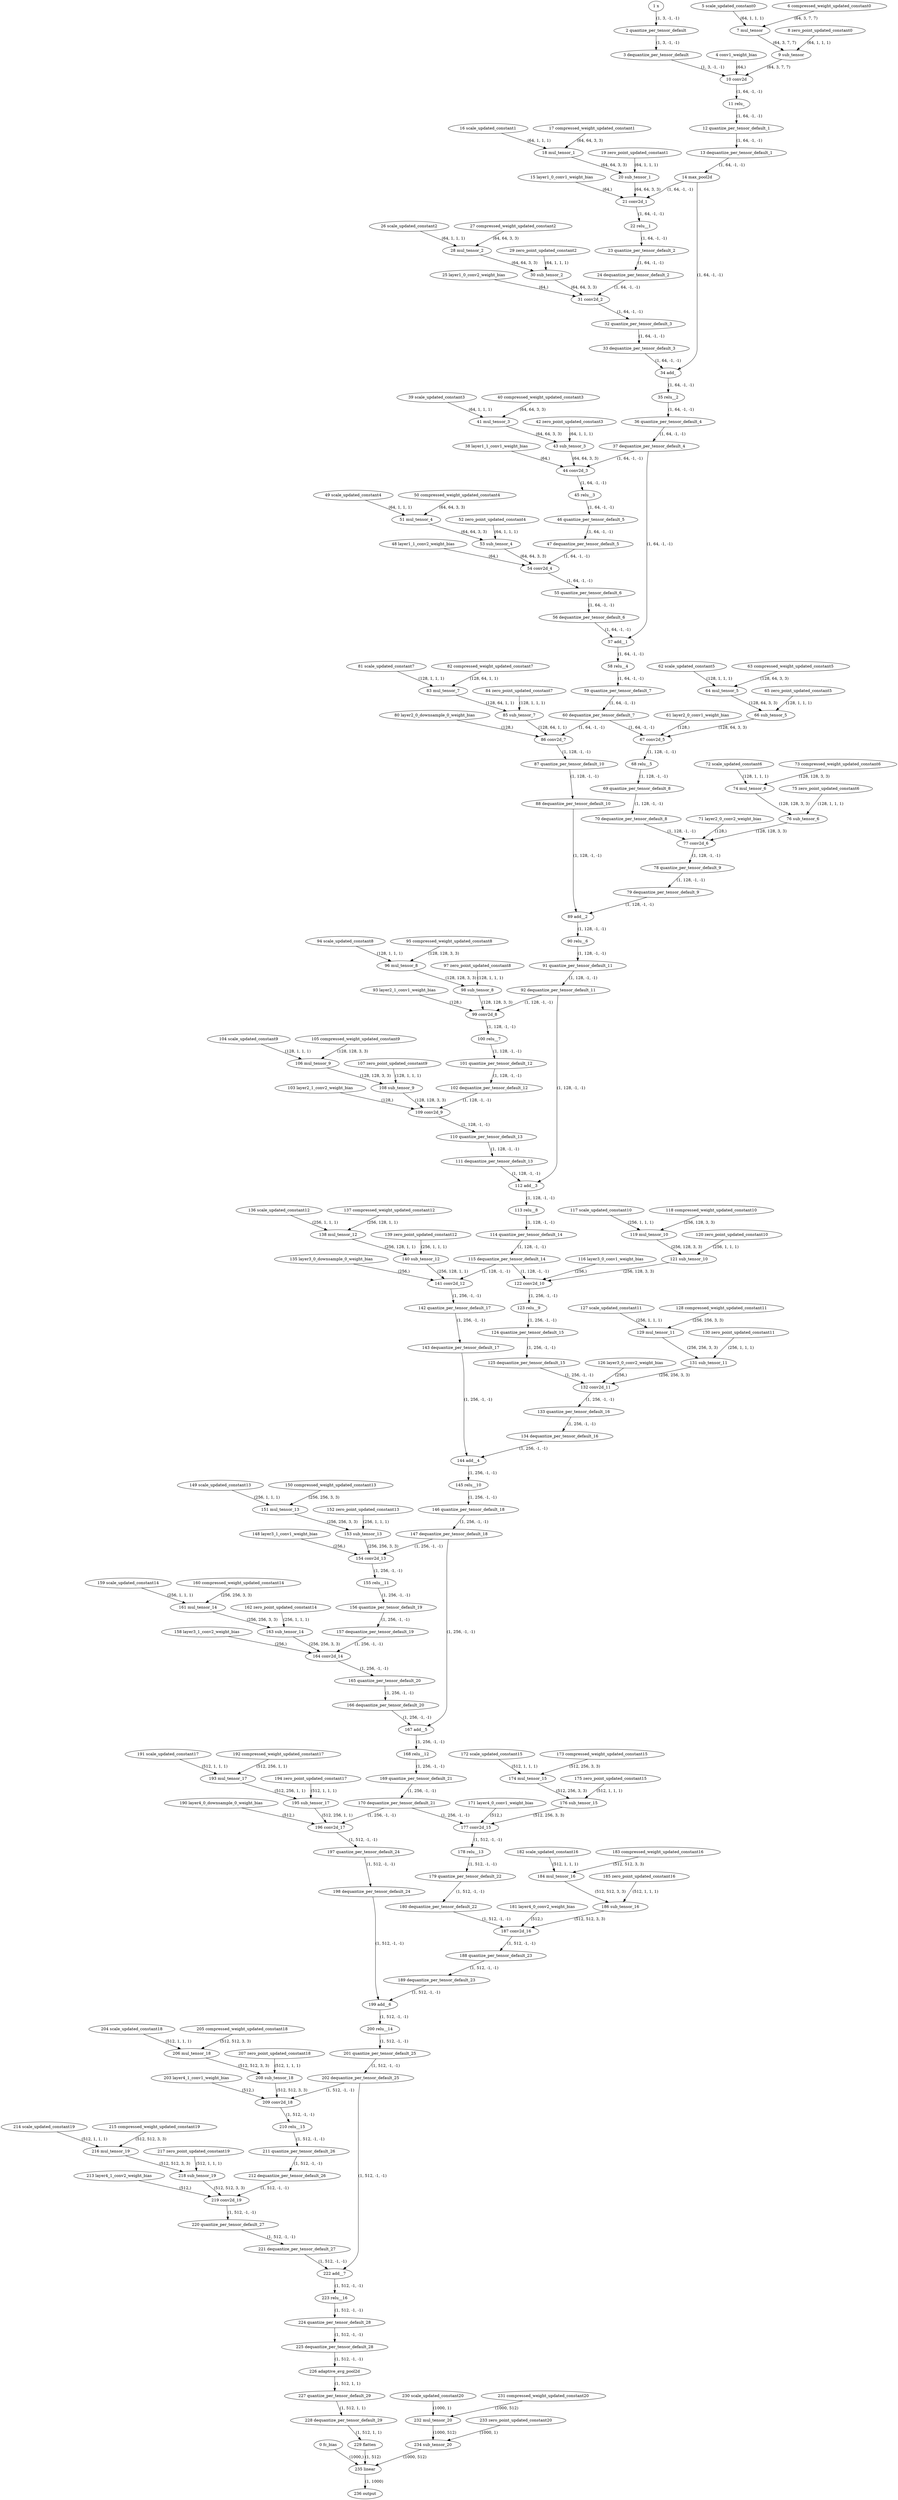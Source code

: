 strict digraph {
"0 fc_bias" [id=0, type="get_attr"];
"1 x" [id=1, type=input];
"2 quantize_per_tensor_default" [id=2, type="quantize_per_tensor"];
"3 dequantize_per_tensor_default" [id=3, type="dequantize_per_tensor"];
"4 conv1_weight_bias" [id=4, type="get_attr"];
"5 scale_updated_constant0" [id=5, type="get_attr"];
"6 compressed_weight_updated_constant0" [id=6, type="get_attr"];
"7 mul_tensor" [id=7, type=mul];
"8 zero_point_updated_constant0" [id=8, type="get_attr"];
"9 sub_tensor" [id=9, type=sub];
"10 conv2d" [id=10, type=conv2d];
"11 relu_" [id=11, type="relu_"];
"12 quantize_per_tensor_default_1" [id=12, type="quantize_per_tensor"];
"13 dequantize_per_tensor_default_1" [id=13, type="dequantize_per_tensor"];
"14 max_pool2d" [id=14, type="max_pool2d"];
"15 layer1_0_conv1_weight_bias" [id=15, type="get_attr"];
"16 scale_updated_constant1" [id=16, type="get_attr"];
"17 compressed_weight_updated_constant1" [id=17, type="get_attr"];
"18 mul_tensor_1" [id=18, type=mul];
"19 zero_point_updated_constant1" [id=19, type="get_attr"];
"20 sub_tensor_1" [id=20, type=sub];
"21 conv2d_1" [id=21, type=conv2d];
"22 relu__1" [id=22, type="relu_"];
"23 quantize_per_tensor_default_2" [id=23, type="quantize_per_tensor"];
"24 dequantize_per_tensor_default_2" [id=24, type="dequantize_per_tensor"];
"25 layer1_0_conv2_weight_bias" [id=25, type="get_attr"];
"26 scale_updated_constant2" [id=26, type="get_attr"];
"27 compressed_weight_updated_constant2" [id=27, type="get_attr"];
"28 mul_tensor_2" [id=28, type=mul];
"29 zero_point_updated_constant2" [id=29, type="get_attr"];
"30 sub_tensor_2" [id=30, type=sub];
"31 conv2d_2" [id=31, type=conv2d];
"32 quantize_per_tensor_default_3" [id=32, type="quantize_per_tensor"];
"33 dequantize_per_tensor_default_3" [id=33, type="dequantize_per_tensor"];
"34 add_" [id=34, type="add_"];
"35 relu__2" [id=35, type="relu_"];
"36 quantize_per_tensor_default_4" [id=36, type="quantize_per_tensor"];
"37 dequantize_per_tensor_default_4" [id=37, type="dequantize_per_tensor"];
"38 layer1_1_conv1_weight_bias" [id=38, type="get_attr"];
"39 scale_updated_constant3" [id=39, type="get_attr"];
"40 compressed_weight_updated_constant3" [id=40, type="get_attr"];
"41 mul_tensor_3" [id=41, type=mul];
"42 zero_point_updated_constant3" [id=42, type="get_attr"];
"43 sub_tensor_3" [id=43, type=sub];
"44 conv2d_3" [id=44, type=conv2d];
"45 relu__3" [id=45, type="relu_"];
"46 quantize_per_tensor_default_5" [id=46, type="quantize_per_tensor"];
"47 dequantize_per_tensor_default_5" [id=47, type="dequantize_per_tensor"];
"48 layer1_1_conv2_weight_bias" [id=48, type="get_attr"];
"49 scale_updated_constant4" [id=49, type="get_attr"];
"50 compressed_weight_updated_constant4" [id=50, type="get_attr"];
"51 mul_tensor_4" [id=51, type=mul];
"52 zero_point_updated_constant4" [id=52, type="get_attr"];
"53 sub_tensor_4" [id=53, type=sub];
"54 conv2d_4" [id=54, type=conv2d];
"55 quantize_per_tensor_default_6" [id=55, type="quantize_per_tensor"];
"56 dequantize_per_tensor_default_6" [id=56, type="dequantize_per_tensor"];
"57 add__1" [id=57, type="add_"];
"58 relu__4" [id=58, type="relu_"];
"59 quantize_per_tensor_default_7" [id=59, type="quantize_per_tensor"];
"60 dequantize_per_tensor_default_7" [id=60, type="dequantize_per_tensor"];
"61 layer2_0_conv1_weight_bias" [id=61, type="get_attr"];
"62 scale_updated_constant5" [id=62, type="get_attr"];
"63 compressed_weight_updated_constant5" [id=63, type="get_attr"];
"64 mul_tensor_5" [id=64, type=mul];
"65 zero_point_updated_constant5" [id=65, type="get_attr"];
"66 sub_tensor_5" [id=66, type=sub];
"67 conv2d_5" [id=67, type=conv2d];
"68 relu__5" [id=68, type="relu_"];
"69 quantize_per_tensor_default_8" [id=69, type="quantize_per_tensor"];
"70 dequantize_per_tensor_default_8" [id=70, type="dequantize_per_tensor"];
"71 layer2_0_conv2_weight_bias" [id=71, type="get_attr"];
"72 scale_updated_constant6" [id=72, type="get_attr"];
"73 compressed_weight_updated_constant6" [id=73, type="get_attr"];
"74 mul_tensor_6" [id=74, type=mul];
"75 zero_point_updated_constant6" [id=75, type="get_attr"];
"76 sub_tensor_6" [id=76, type=sub];
"77 conv2d_6" [id=77, type=conv2d];
"78 quantize_per_tensor_default_9" [id=78, type="quantize_per_tensor"];
"79 dequantize_per_tensor_default_9" [id=79, type="dequantize_per_tensor"];
"80 layer2_0_downsample_0_weight_bias" [id=80, type="get_attr"];
"81 scale_updated_constant7" [id=81, type="get_attr"];
"82 compressed_weight_updated_constant7" [id=82, type="get_attr"];
"83 mul_tensor_7" [id=83, type=mul];
"84 zero_point_updated_constant7" [id=84, type="get_attr"];
"85 sub_tensor_7" [id=85, type=sub];
"86 conv2d_7" [id=86, type=conv2d];
"87 quantize_per_tensor_default_10" [id=87, type="quantize_per_tensor"];
"88 dequantize_per_tensor_default_10" [id=88, type="dequantize_per_tensor"];
"89 add__2" [id=89, type="add_"];
"90 relu__6" [id=90, type="relu_"];
"91 quantize_per_tensor_default_11" [id=91, type="quantize_per_tensor"];
"92 dequantize_per_tensor_default_11" [id=92, type="dequantize_per_tensor"];
"93 layer2_1_conv1_weight_bias" [id=93, type="get_attr"];
"94 scale_updated_constant8" [id=94, type="get_attr"];
"95 compressed_weight_updated_constant8" [id=95, type="get_attr"];
"96 mul_tensor_8" [id=96, type=mul];
"97 zero_point_updated_constant8" [id=97, type="get_attr"];
"98 sub_tensor_8" [id=98, type=sub];
"99 conv2d_8" [id=99, type=conv2d];
"100 relu__7" [id=100, type="relu_"];
"101 quantize_per_tensor_default_12" [id=101, type="quantize_per_tensor"];
"102 dequantize_per_tensor_default_12" [id=102, type="dequantize_per_tensor"];
"103 layer2_1_conv2_weight_bias" [id=103, type="get_attr"];
"104 scale_updated_constant9" [id=104, type="get_attr"];
"105 compressed_weight_updated_constant9" [id=105, type="get_attr"];
"106 mul_tensor_9" [id=106, type=mul];
"107 zero_point_updated_constant9" [id=107, type="get_attr"];
"108 sub_tensor_9" [id=108, type=sub];
"109 conv2d_9" [id=109, type=conv2d];
"110 quantize_per_tensor_default_13" [id=110, type="quantize_per_tensor"];
"111 dequantize_per_tensor_default_13" [id=111, type="dequantize_per_tensor"];
"112 add__3" [id=112, type="add_"];
"113 relu__8" [id=113, type="relu_"];
"114 quantize_per_tensor_default_14" [id=114, type="quantize_per_tensor"];
"115 dequantize_per_tensor_default_14" [id=115, type="dequantize_per_tensor"];
"116 layer3_0_conv1_weight_bias" [id=116, type="get_attr"];
"117 scale_updated_constant10" [id=117, type="get_attr"];
"118 compressed_weight_updated_constant10" [id=118, type="get_attr"];
"119 mul_tensor_10" [id=119, type=mul];
"120 zero_point_updated_constant10" [id=120, type="get_attr"];
"121 sub_tensor_10" [id=121, type=sub];
"122 conv2d_10" [id=122, type=conv2d];
"123 relu__9" [id=123, type="relu_"];
"124 quantize_per_tensor_default_15" [id=124, type="quantize_per_tensor"];
"125 dequantize_per_tensor_default_15" [id=125, type="dequantize_per_tensor"];
"126 layer3_0_conv2_weight_bias" [id=126, type="get_attr"];
"127 scale_updated_constant11" [id=127, type="get_attr"];
"128 compressed_weight_updated_constant11" [id=128, type="get_attr"];
"129 mul_tensor_11" [id=129, type=mul];
"130 zero_point_updated_constant11" [id=130, type="get_attr"];
"131 sub_tensor_11" [id=131, type=sub];
"132 conv2d_11" [id=132, type=conv2d];
"133 quantize_per_tensor_default_16" [id=133, type="quantize_per_tensor"];
"134 dequantize_per_tensor_default_16" [id=134, type="dequantize_per_tensor"];
"135 layer3_0_downsample_0_weight_bias" [id=135, type="get_attr"];
"136 scale_updated_constant12" [id=136, type="get_attr"];
"137 compressed_weight_updated_constant12" [id=137, type="get_attr"];
"138 mul_tensor_12" [id=138, type=mul];
"139 zero_point_updated_constant12" [id=139, type="get_attr"];
"140 sub_tensor_12" [id=140, type=sub];
"141 conv2d_12" [id=141, type=conv2d];
"142 quantize_per_tensor_default_17" [id=142, type="quantize_per_tensor"];
"143 dequantize_per_tensor_default_17" [id=143, type="dequantize_per_tensor"];
"144 add__4" [id=144, type="add_"];
"145 relu__10" [id=145, type="relu_"];
"146 quantize_per_tensor_default_18" [id=146, type="quantize_per_tensor"];
"147 dequantize_per_tensor_default_18" [id=147, type="dequantize_per_tensor"];
"148 layer3_1_conv1_weight_bias" [id=148, type="get_attr"];
"149 scale_updated_constant13" [id=149, type="get_attr"];
"150 compressed_weight_updated_constant13" [id=150, type="get_attr"];
"151 mul_tensor_13" [id=151, type=mul];
"152 zero_point_updated_constant13" [id=152, type="get_attr"];
"153 sub_tensor_13" [id=153, type=sub];
"154 conv2d_13" [id=154, type=conv2d];
"155 relu__11" [id=155, type="relu_"];
"156 quantize_per_tensor_default_19" [id=156, type="quantize_per_tensor"];
"157 dequantize_per_tensor_default_19" [id=157, type="dequantize_per_tensor"];
"158 layer3_1_conv2_weight_bias" [id=158, type="get_attr"];
"159 scale_updated_constant14" [id=159, type="get_attr"];
"160 compressed_weight_updated_constant14" [id=160, type="get_attr"];
"161 mul_tensor_14" [id=161, type=mul];
"162 zero_point_updated_constant14" [id=162, type="get_attr"];
"163 sub_tensor_14" [id=163, type=sub];
"164 conv2d_14" [id=164, type=conv2d];
"165 quantize_per_tensor_default_20" [id=165, type="quantize_per_tensor"];
"166 dequantize_per_tensor_default_20" [id=166, type="dequantize_per_tensor"];
"167 add__5" [id=167, type="add_"];
"168 relu__12" [id=168, type="relu_"];
"169 quantize_per_tensor_default_21" [id=169, type="quantize_per_tensor"];
"170 dequantize_per_tensor_default_21" [id=170, type="dequantize_per_tensor"];
"171 layer4_0_conv1_weight_bias" [id=171, type="get_attr"];
"172 scale_updated_constant15" [id=172, type="get_attr"];
"173 compressed_weight_updated_constant15" [id=173, type="get_attr"];
"174 mul_tensor_15" [id=174, type=mul];
"175 zero_point_updated_constant15" [id=175, type="get_attr"];
"176 sub_tensor_15" [id=176, type=sub];
"177 conv2d_15" [id=177, type=conv2d];
"178 relu__13" [id=178, type="relu_"];
"179 quantize_per_tensor_default_22" [id=179, type="quantize_per_tensor"];
"180 dequantize_per_tensor_default_22" [id=180, type="dequantize_per_tensor"];
"181 layer4_0_conv2_weight_bias" [id=181, type="get_attr"];
"182 scale_updated_constant16" [id=182, type="get_attr"];
"183 compressed_weight_updated_constant16" [id=183, type="get_attr"];
"184 mul_tensor_16" [id=184, type=mul];
"185 zero_point_updated_constant16" [id=185, type="get_attr"];
"186 sub_tensor_16" [id=186, type=sub];
"187 conv2d_16" [id=187, type=conv2d];
"188 quantize_per_tensor_default_23" [id=188, type="quantize_per_tensor"];
"189 dequantize_per_tensor_default_23" [id=189, type="dequantize_per_tensor"];
"190 layer4_0_downsample_0_weight_bias" [id=190, type="get_attr"];
"191 scale_updated_constant17" [id=191, type="get_attr"];
"192 compressed_weight_updated_constant17" [id=192, type="get_attr"];
"193 mul_tensor_17" [id=193, type=mul];
"194 zero_point_updated_constant17" [id=194, type="get_attr"];
"195 sub_tensor_17" [id=195, type=sub];
"196 conv2d_17" [id=196, type=conv2d];
"197 quantize_per_tensor_default_24" [id=197, type="quantize_per_tensor"];
"198 dequantize_per_tensor_default_24" [id=198, type="dequantize_per_tensor"];
"199 add__6" [id=199, type="add_"];
"200 relu__14" [id=200, type="relu_"];
"201 quantize_per_tensor_default_25" [id=201, type="quantize_per_tensor"];
"202 dequantize_per_tensor_default_25" [id=202, type="dequantize_per_tensor"];
"203 layer4_1_conv1_weight_bias" [id=203, type="get_attr"];
"204 scale_updated_constant18" [id=204, type="get_attr"];
"205 compressed_weight_updated_constant18" [id=205, type="get_attr"];
"206 mul_tensor_18" [id=206, type=mul];
"207 zero_point_updated_constant18" [id=207, type="get_attr"];
"208 sub_tensor_18" [id=208, type=sub];
"209 conv2d_18" [id=209, type=conv2d];
"210 relu__15" [id=210, type="relu_"];
"211 quantize_per_tensor_default_26" [id=211, type="quantize_per_tensor"];
"212 dequantize_per_tensor_default_26" [id=212, type="dequantize_per_tensor"];
"213 layer4_1_conv2_weight_bias" [id=213, type="get_attr"];
"214 scale_updated_constant19" [id=214, type="get_attr"];
"215 compressed_weight_updated_constant19" [id=215, type="get_attr"];
"216 mul_tensor_19" [id=216, type=mul];
"217 zero_point_updated_constant19" [id=217, type="get_attr"];
"218 sub_tensor_19" [id=218, type=sub];
"219 conv2d_19" [id=219, type=conv2d];
"220 quantize_per_tensor_default_27" [id=220, type="quantize_per_tensor"];
"221 dequantize_per_tensor_default_27" [id=221, type="dequantize_per_tensor"];
"222 add__7" [id=222, type="add_"];
"223 relu__16" [id=223, type="relu_"];
"224 quantize_per_tensor_default_28" [id=224, type="quantize_per_tensor"];
"225 dequantize_per_tensor_default_28" [id=225, type="dequantize_per_tensor"];
"226 adaptive_avg_pool2d" [id=226, type="adaptive_avg_pool2d"];
"227 quantize_per_tensor_default_29" [id=227, type="quantize_per_tensor"];
"228 dequantize_per_tensor_default_29" [id=228, type="dequantize_per_tensor"];
"229 flatten" [id=229, type=flatten];
"230 scale_updated_constant20" [id=230, type="get_attr"];
"231 compressed_weight_updated_constant20" [id=231, type="get_attr"];
"232 mul_tensor_20" [id=232, type=mul];
"233 zero_point_updated_constant20" [id=233, type="get_attr"];
"234 sub_tensor_20" [id=234, type=sub];
"235 linear" [id=235, type=linear];
"236 output" [id=236, type=output];
"0 fc_bias" -> "235 linear" [style=solid, label="(1000,)"];
"1 x" -> "2 quantize_per_tensor_default" [style=solid, label="(1, 3, -1, -1)"];
"2 quantize_per_tensor_default" -> "3 dequantize_per_tensor_default" [style=solid, label="(1, 3, -1, -1)"];
"3 dequantize_per_tensor_default" -> "10 conv2d" [style=solid, label="(1, 3, -1, -1)"];
"4 conv1_weight_bias" -> "10 conv2d" [style=solid, label="(64,)"];
"5 scale_updated_constant0" -> "7 mul_tensor" [style=solid, label="(64, 1, 1, 1)"];
"6 compressed_weight_updated_constant0" -> "7 mul_tensor" [style=solid, label="(64, 3, 7, 7)"];
"7 mul_tensor" -> "9 sub_tensor" [style=solid, label="(64, 3, 7, 7)"];
"8 zero_point_updated_constant0" -> "9 sub_tensor" [style=solid, label="(64, 1, 1, 1)"];
"9 sub_tensor" -> "10 conv2d" [style=solid, label="(64, 3, 7, 7)"];
"10 conv2d" -> "11 relu_" [style=solid, label="(1, 64, -1, -1)"];
"11 relu_" -> "12 quantize_per_tensor_default_1" [style=solid, label="(1, 64, -1, -1)"];
"12 quantize_per_tensor_default_1" -> "13 dequantize_per_tensor_default_1" [style=solid, label="(1, 64, -1, -1)"];
"13 dequantize_per_tensor_default_1" -> "14 max_pool2d" [style=solid, label="(1, 64, -1, -1)"];
"14 max_pool2d" -> "21 conv2d_1" [style=solid, label="(1, 64, -1, -1)"];
"14 max_pool2d" -> "34 add_" [style=solid, label="(1, 64, -1, -1)"];
"15 layer1_0_conv1_weight_bias" -> "21 conv2d_1" [style=solid, label="(64,)"];
"16 scale_updated_constant1" -> "18 mul_tensor_1" [style=solid, label="(64, 1, 1, 1)"];
"17 compressed_weight_updated_constant1" -> "18 mul_tensor_1" [style=solid, label="(64, 64, 3, 3)"];
"18 mul_tensor_1" -> "20 sub_tensor_1" [style=solid, label="(64, 64, 3, 3)"];
"19 zero_point_updated_constant1" -> "20 sub_tensor_1" [style=solid, label="(64, 1, 1, 1)"];
"20 sub_tensor_1" -> "21 conv2d_1" [style=solid, label="(64, 64, 3, 3)"];
"21 conv2d_1" -> "22 relu__1" [style=solid, label="(1, 64, -1, -1)"];
"22 relu__1" -> "23 quantize_per_tensor_default_2" [style=solid, label="(1, 64, -1, -1)"];
"23 quantize_per_tensor_default_2" -> "24 dequantize_per_tensor_default_2" [style=solid, label="(1, 64, -1, -1)"];
"24 dequantize_per_tensor_default_2" -> "31 conv2d_2" [style=solid, label="(1, 64, -1, -1)"];
"25 layer1_0_conv2_weight_bias" -> "31 conv2d_2" [style=solid, label="(64,)"];
"26 scale_updated_constant2" -> "28 mul_tensor_2" [style=solid, label="(64, 1, 1, 1)"];
"27 compressed_weight_updated_constant2" -> "28 mul_tensor_2" [style=solid, label="(64, 64, 3, 3)"];
"28 mul_tensor_2" -> "30 sub_tensor_2" [style=solid, label="(64, 64, 3, 3)"];
"29 zero_point_updated_constant2" -> "30 sub_tensor_2" [style=solid, label="(64, 1, 1, 1)"];
"30 sub_tensor_2" -> "31 conv2d_2" [style=solid, label="(64, 64, 3, 3)"];
"31 conv2d_2" -> "32 quantize_per_tensor_default_3" [style=solid, label="(1, 64, -1, -1)"];
"32 quantize_per_tensor_default_3" -> "33 dequantize_per_tensor_default_3" [style=solid, label="(1, 64, -1, -1)"];
"33 dequantize_per_tensor_default_3" -> "34 add_" [style=solid, label="(1, 64, -1, -1)"];
"34 add_" -> "35 relu__2" [style=solid, label="(1, 64, -1, -1)"];
"35 relu__2" -> "36 quantize_per_tensor_default_4" [style=solid, label="(1, 64, -1, -1)"];
"36 quantize_per_tensor_default_4" -> "37 dequantize_per_tensor_default_4" [style=solid, label="(1, 64, -1, -1)"];
"37 dequantize_per_tensor_default_4" -> "44 conv2d_3" [style=solid, label="(1, 64, -1, -1)"];
"37 dequantize_per_tensor_default_4" -> "57 add__1" [style=solid, label="(1, 64, -1, -1)"];
"38 layer1_1_conv1_weight_bias" -> "44 conv2d_3" [style=solid, label="(64,)"];
"39 scale_updated_constant3" -> "41 mul_tensor_3" [style=solid, label="(64, 1, 1, 1)"];
"40 compressed_weight_updated_constant3" -> "41 mul_tensor_3" [style=solid, label="(64, 64, 3, 3)"];
"41 mul_tensor_3" -> "43 sub_tensor_3" [style=solid, label="(64, 64, 3, 3)"];
"42 zero_point_updated_constant3" -> "43 sub_tensor_3" [style=solid, label="(64, 1, 1, 1)"];
"43 sub_tensor_3" -> "44 conv2d_3" [style=solid, label="(64, 64, 3, 3)"];
"44 conv2d_3" -> "45 relu__3" [style=solid, label="(1, 64, -1, -1)"];
"45 relu__3" -> "46 quantize_per_tensor_default_5" [style=solid, label="(1, 64, -1, -1)"];
"46 quantize_per_tensor_default_5" -> "47 dequantize_per_tensor_default_5" [style=solid, label="(1, 64, -1, -1)"];
"47 dequantize_per_tensor_default_5" -> "54 conv2d_4" [style=solid, label="(1, 64, -1, -1)"];
"48 layer1_1_conv2_weight_bias" -> "54 conv2d_4" [style=solid, label="(64,)"];
"49 scale_updated_constant4" -> "51 mul_tensor_4" [style=solid, label="(64, 1, 1, 1)"];
"50 compressed_weight_updated_constant4" -> "51 mul_tensor_4" [style=solid, label="(64, 64, 3, 3)"];
"51 mul_tensor_4" -> "53 sub_tensor_4" [style=solid, label="(64, 64, 3, 3)"];
"52 zero_point_updated_constant4" -> "53 sub_tensor_4" [style=solid, label="(64, 1, 1, 1)"];
"53 sub_tensor_4" -> "54 conv2d_4" [style=solid, label="(64, 64, 3, 3)"];
"54 conv2d_4" -> "55 quantize_per_tensor_default_6" [style=solid, label="(1, 64, -1, -1)"];
"55 quantize_per_tensor_default_6" -> "56 dequantize_per_tensor_default_6" [style=solid, label="(1, 64, -1, -1)"];
"56 dequantize_per_tensor_default_6" -> "57 add__1" [style=solid, label="(1, 64, -1, -1)"];
"57 add__1" -> "58 relu__4" [style=solid, label="(1, 64, -1, -1)"];
"58 relu__4" -> "59 quantize_per_tensor_default_7" [style=solid, label="(1, 64, -1, -1)"];
"59 quantize_per_tensor_default_7" -> "60 dequantize_per_tensor_default_7" [style=solid, label="(1, 64, -1, -1)"];
"60 dequantize_per_tensor_default_7" -> "67 conv2d_5" [style=solid, label="(1, 64, -1, -1)"];
"60 dequantize_per_tensor_default_7" -> "86 conv2d_7" [style=solid, label="(1, 64, -1, -1)"];
"61 layer2_0_conv1_weight_bias" -> "67 conv2d_5" [style=solid, label="(128,)"];
"62 scale_updated_constant5" -> "64 mul_tensor_5" [style=solid, label="(128, 1, 1, 1)"];
"63 compressed_weight_updated_constant5" -> "64 mul_tensor_5" [style=solid, label="(128, 64, 3, 3)"];
"64 mul_tensor_5" -> "66 sub_tensor_5" [style=solid, label="(128, 64, 3, 3)"];
"65 zero_point_updated_constant5" -> "66 sub_tensor_5" [style=solid, label="(128, 1, 1, 1)"];
"66 sub_tensor_5" -> "67 conv2d_5" [style=solid, label="(128, 64, 3, 3)"];
"67 conv2d_5" -> "68 relu__5" [style=solid, label="(1, 128, -1, -1)"];
"68 relu__5" -> "69 quantize_per_tensor_default_8" [style=solid, label="(1, 128, -1, -1)"];
"69 quantize_per_tensor_default_8" -> "70 dequantize_per_tensor_default_8" [style=solid, label="(1, 128, -1, -1)"];
"70 dequantize_per_tensor_default_8" -> "77 conv2d_6" [style=solid, label="(1, 128, -1, -1)"];
"71 layer2_0_conv2_weight_bias" -> "77 conv2d_6" [style=solid, label="(128,)"];
"72 scale_updated_constant6" -> "74 mul_tensor_6" [style=solid, label="(128, 1, 1, 1)"];
"73 compressed_weight_updated_constant6" -> "74 mul_tensor_6" [style=solid, label="(128, 128, 3, 3)"];
"74 mul_tensor_6" -> "76 sub_tensor_6" [style=solid, label="(128, 128, 3, 3)"];
"75 zero_point_updated_constant6" -> "76 sub_tensor_6" [style=solid, label="(128, 1, 1, 1)"];
"76 sub_tensor_6" -> "77 conv2d_6" [style=solid, label="(128, 128, 3, 3)"];
"77 conv2d_6" -> "78 quantize_per_tensor_default_9" [style=solid, label="(1, 128, -1, -1)"];
"78 quantize_per_tensor_default_9" -> "79 dequantize_per_tensor_default_9" [style=solid, label="(1, 128, -1, -1)"];
"79 dequantize_per_tensor_default_9" -> "89 add__2" [style=solid, label="(1, 128, -1, -1)"];
"80 layer2_0_downsample_0_weight_bias" -> "86 conv2d_7" [style=solid, label="(128,)"];
"81 scale_updated_constant7" -> "83 mul_tensor_7" [style=solid, label="(128, 1, 1, 1)"];
"82 compressed_weight_updated_constant7" -> "83 mul_tensor_7" [style=solid, label="(128, 64, 1, 1)"];
"83 mul_tensor_7" -> "85 sub_tensor_7" [style=solid, label="(128, 64, 1, 1)"];
"84 zero_point_updated_constant7" -> "85 sub_tensor_7" [style=solid, label="(128, 1, 1, 1)"];
"85 sub_tensor_7" -> "86 conv2d_7" [style=solid, label="(128, 64, 1, 1)"];
"86 conv2d_7" -> "87 quantize_per_tensor_default_10" [style=solid, label="(1, 128, -1, -1)"];
"87 quantize_per_tensor_default_10" -> "88 dequantize_per_tensor_default_10" [style=solid, label="(1, 128, -1, -1)"];
"88 dequantize_per_tensor_default_10" -> "89 add__2" [style=solid, label="(1, 128, -1, -1)"];
"89 add__2" -> "90 relu__6" [style=solid, label="(1, 128, -1, -1)"];
"90 relu__6" -> "91 quantize_per_tensor_default_11" [style=solid, label="(1, 128, -1, -1)"];
"91 quantize_per_tensor_default_11" -> "92 dequantize_per_tensor_default_11" [style=solid, label="(1, 128, -1, -1)"];
"92 dequantize_per_tensor_default_11" -> "99 conv2d_8" [style=solid, label="(1, 128, -1, -1)"];
"92 dequantize_per_tensor_default_11" -> "112 add__3" [style=solid, label="(1, 128, -1, -1)"];
"93 layer2_1_conv1_weight_bias" -> "99 conv2d_8" [style=solid, label="(128,)"];
"94 scale_updated_constant8" -> "96 mul_tensor_8" [style=solid, label="(128, 1, 1, 1)"];
"95 compressed_weight_updated_constant8" -> "96 mul_tensor_8" [style=solid, label="(128, 128, 3, 3)"];
"96 mul_tensor_8" -> "98 sub_tensor_8" [style=solid, label="(128, 128, 3, 3)"];
"97 zero_point_updated_constant8" -> "98 sub_tensor_8" [style=solid, label="(128, 1, 1, 1)"];
"98 sub_tensor_8" -> "99 conv2d_8" [style=solid, label="(128, 128, 3, 3)"];
"99 conv2d_8" -> "100 relu__7" [style=solid, label="(1, 128, -1, -1)"];
"100 relu__7" -> "101 quantize_per_tensor_default_12" [style=solid, label="(1, 128, -1, -1)"];
"101 quantize_per_tensor_default_12" -> "102 dequantize_per_tensor_default_12" [style=solid, label="(1, 128, -1, -1)"];
"102 dequantize_per_tensor_default_12" -> "109 conv2d_9" [style=solid, label="(1, 128, -1, -1)"];
"103 layer2_1_conv2_weight_bias" -> "109 conv2d_9" [style=solid, label="(128,)"];
"104 scale_updated_constant9" -> "106 mul_tensor_9" [style=solid, label="(128, 1, 1, 1)"];
"105 compressed_weight_updated_constant9" -> "106 mul_tensor_9" [style=solid, label="(128, 128, 3, 3)"];
"106 mul_tensor_9" -> "108 sub_tensor_9" [style=solid, label="(128, 128, 3, 3)"];
"107 zero_point_updated_constant9" -> "108 sub_tensor_9" [style=solid, label="(128, 1, 1, 1)"];
"108 sub_tensor_9" -> "109 conv2d_9" [style=solid, label="(128, 128, 3, 3)"];
"109 conv2d_9" -> "110 quantize_per_tensor_default_13" [style=solid, label="(1, 128, -1, -1)"];
"110 quantize_per_tensor_default_13" -> "111 dequantize_per_tensor_default_13" [style=solid, label="(1, 128, -1, -1)"];
"111 dequantize_per_tensor_default_13" -> "112 add__3" [style=solid, label="(1, 128, -1, -1)"];
"112 add__3" -> "113 relu__8" [style=solid, label="(1, 128, -1, -1)"];
"113 relu__8" -> "114 quantize_per_tensor_default_14" [style=solid, label="(1, 128, -1, -1)"];
"114 quantize_per_tensor_default_14" -> "115 dequantize_per_tensor_default_14" [style=solid, label="(1, 128, -1, -1)"];
"115 dequantize_per_tensor_default_14" -> "122 conv2d_10" [style=solid, label="(1, 128, -1, -1)"];
"115 dequantize_per_tensor_default_14" -> "141 conv2d_12" [style=solid, label="(1, 128, -1, -1)"];
"116 layer3_0_conv1_weight_bias" -> "122 conv2d_10" [style=solid, label="(256,)"];
"117 scale_updated_constant10" -> "119 mul_tensor_10" [style=solid, label="(256, 1, 1, 1)"];
"118 compressed_weight_updated_constant10" -> "119 mul_tensor_10" [style=solid, label="(256, 128, 3, 3)"];
"119 mul_tensor_10" -> "121 sub_tensor_10" [style=solid, label="(256, 128, 3, 3)"];
"120 zero_point_updated_constant10" -> "121 sub_tensor_10" [style=solid, label="(256, 1, 1, 1)"];
"121 sub_tensor_10" -> "122 conv2d_10" [style=solid, label="(256, 128, 3, 3)"];
"122 conv2d_10" -> "123 relu__9" [style=solid, label="(1, 256, -1, -1)"];
"123 relu__9" -> "124 quantize_per_tensor_default_15" [style=solid, label="(1, 256, -1, -1)"];
"124 quantize_per_tensor_default_15" -> "125 dequantize_per_tensor_default_15" [style=solid, label="(1, 256, -1, -1)"];
"125 dequantize_per_tensor_default_15" -> "132 conv2d_11" [style=solid, label="(1, 256, -1, -1)"];
"126 layer3_0_conv2_weight_bias" -> "132 conv2d_11" [style=solid, label="(256,)"];
"127 scale_updated_constant11" -> "129 mul_tensor_11" [style=solid, label="(256, 1, 1, 1)"];
"128 compressed_weight_updated_constant11" -> "129 mul_tensor_11" [style=solid, label="(256, 256, 3, 3)"];
"129 mul_tensor_11" -> "131 sub_tensor_11" [style=solid, label="(256, 256, 3, 3)"];
"130 zero_point_updated_constant11" -> "131 sub_tensor_11" [style=solid, label="(256, 1, 1, 1)"];
"131 sub_tensor_11" -> "132 conv2d_11" [style=solid, label="(256, 256, 3, 3)"];
"132 conv2d_11" -> "133 quantize_per_tensor_default_16" [style=solid, label="(1, 256, -1, -1)"];
"133 quantize_per_tensor_default_16" -> "134 dequantize_per_tensor_default_16" [style=solid, label="(1, 256, -1, -1)"];
"134 dequantize_per_tensor_default_16" -> "144 add__4" [style=solid, label="(1, 256, -1, -1)"];
"135 layer3_0_downsample_0_weight_bias" -> "141 conv2d_12" [style=solid, label="(256,)"];
"136 scale_updated_constant12" -> "138 mul_tensor_12" [style=solid, label="(256, 1, 1, 1)"];
"137 compressed_weight_updated_constant12" -> "138 mul_tensor_12" [style=solid, label="(256, 128, 1, 1)"];
"138 mul_tensor_12" -> "140 sub_tensor_12" [style=solid, label="(256, 128, 1, 1)"];
"139 zero_point_updated_constant12" -> "140 sub_tensor_12" [style=solid, label="(256, 1, 1, 1)"];
"140 sub_tensor_12" -> "141 conv2d_12" [style=solid, label="(256, 128, 1, 1)"];
"141 conv2d_12" -> "142 quantize_per_tensor_default_17" [style=solid, label="(1, 256, -1, -1)"];
"142 quantize_per_tensor_default_17" -> "143 dequantize_per_tensor_default_17" [style=solid, label="(1, 256, -1, -1)"];
"143 dequantize_per_tensor_default_17" -> "144 add__4" [style=solid, label="(1, 256, -1, -1)"];
"144 add__4" -> "145 relu__10" [style=solid, label="(1, 256, -1, -1)"];
"145 relu__10" -> "146 quantize_per_tensor_default_18" [style=solid, label="(1, 256, -1, -1)"];
"146 quantize_per_tensor_default_18" -> "147 dequantize_per_tensor_default_18" [style=solid, label="(1, 256, -1, -1)"];
"147 dequantize_per_tensor_default_18" -> "154 conv2d_13" [style=solid, label="(1, 256, -1, -1)"];
"147 dequantize_per_tensor_default_18" -> "167 add__5" [style=solid, label="(1, 256, -1, -1)"];
"148 layer3_1_conv1_weight_bias" -> "154 conv2d_13" [style=solid, label="(256,)"];
"149 scale_updated_constant13" -> "151 mul_tensor_13" [style=solid, label="(256, 1, 1, 1)"];
"150 compressed_weight_updated_constant13" -> "151 mul_tensor_13" [style=solid, label="(256, 256, 3, 3)"];
"151 mul_tensor_13" -> "153 sub_tensor_13" [style=solid, label="(256, 256, 3, 3)"];
"152 zero_point_updated_constant13" -> "153 sub_tensor_13" [style=solid, label="(256, 1, 1, 1)"];
"153 sub_tensor_13" -> "154 conv2d_13" [style=solid, label="(256, 256, 3, 3)"];
"154 conv2d_13" -> "155 relu__11" [style=solid, label="(1, 256, -1, -1)"];
"155 relu__11" -> "156 quantize_per_tensor_default_19" [style=solid, label="(1, 256, -1, -1)"];
"156 quantize_per_tensor_default_19" -> "157 dequantize_per_tensor_default_19" [style=solid, label="(1, 256, -1, -1)"];
"157 dequantize_per_tensor_default_19" -> "164 conv2d_14" [style=solid, label="(1, 256, -1, -1)"];
"158 layer3_1_conv2_weight_bias" -> "164 conv2d_14" [style=solid, label="(256,)"];
"159 scale_updated_constant14" -> "161 mul_tensor_14" [style=solid, label="(256, 1, 1, 1)"];
"160 compressed_weight_updated_constant14" -> "161 mul_tensor_14" [style=solid, label="(256, 256, 3, 3)"];
"161 mul_tensor_14" -> "163 sub_tensor_14" [style=solid, label="(256, 256, 3, 3)"];
"162 zero_point_updated_constant14" -> "163 sub_tensor_14" [style=solid, label="(256, 1, 1, 1)"];
"163 sub_tensor_14" -> "164 conv2d_14" [style=solid, label="(256, 256, 3, 3)"];
"164 conv2d_14" -> "165 quantize_per_tensor_default_20" [style=solid, label="(1, 256, -1, -1)"];
"165 quantize_per_tensor_default_20" -> "166 dequantize_per_tensor_default_20" [style=solid, label="(1, 256, -1, -1)"];
"166 dequantize_per_tensor_default_20" -> "167 add__5" [style=solid, label="(1, 256, -1, -1)"];
"167 add__5" -> "168 relu__12" [style=solid, label="(1, 256, -1, -1)"];
"168 relu__12" -> "169 quantize_per_tensor_default_21" [style=solid, label="(1, 256, -1, -1)"];
"169 quantize_per_tensor_default_21" -> "170 dequantize_per_tensor_default_21" [style=solid, label="(1, 256, -1, -1)"];
"170 dequantize_per_tensor_default_21" -> "177 conv2d_15" [style=solid, label="(1, 256, -1, -1)"];
"170 dequantize_per_tensor_default_21" -> "196 conv2d_17" [style=solid, label="(1, 256, -1, -1)"];
"171 layer4_0_conv1_weight_bias" -> "177 conv2d_15" [style=solid, label="(512,)"];
"172 scale_updated_constant15" -> "174 mul_tensor_15" [style=solid, label="(512, 1, 1, 1)"];
"173 compressed_weight_updated_constant15" -> "174 mul_tensor_15" [style=solid, label="(512, 256, 3, 3)"];
"174 mul_tensor_15" -> "176 sub_tensor_15" [style=solid, label="(512, 256, 3, 3)"];
"175 zero_point_updated_constant15" -> "176 sub_tensor_15" [style=solid, label="(512, 1, 1, 1)"];
"176 sub_tensor_15" -> "177 conv2d_15" [style=solid, label="(512, 256, 3, 3)"];
"177 conv2d_15" -> "178 relu__13" [style=solid, label="(1, 512, -1, -1)"];
"178 relu__13" -> "179 quantize_per_tensor_default_22" [style=solid, label="(1, 512, -1, -1)"];
"179 quantize_per_tensor_default_22" -> "180 dequantize_per_tensor_default_22" [style=solid, label="(1, 512, -1, -1)"];
"180 dequantize_per_tensor_default_22" -> "187 conv2d_16" [style=solid, label="(1, 512, -1, -1)"];
"181 layer4_0_conv2_weight_bias" -> "187 conv2d_16" [style=solid, label="(512,)"];
"182 scale_updated_constant16" -> "184 mul_tensor_16" [style=solid, label="(512, 1, 1, 1)"];
"183 compressed_weight_updated_constant16" -> "184 mul_tensor_16" [style=solid, label="(512, 512, 3, 3)"];
"184 mul_tensor_16" -> "186 sub_tensor_16" [style=solid, label="(512, 512, 3, 3)"];
"185 zero_point_updated_constant16" -> "186 sub_tensor_16" [style=solid, label="(512, 1, 1, 1)"];
"186 sub_tensor_16" -> "187 conv2d_16" [style=solid, label="(512, 512, 3, 3)"];
"187 conv2d_16" -> "188 quantize_per_tensor_default_23" [style=solid, label="(1, 512, -1, -1)"];
"188 quantize_per_tensor_default_23" -> "189 dequantize_per_tensor_default_23" [style=solid, label="(1, 512, -1, -1)"];
"189 dequantize_per_tensor_default_23" -> "199 add__6" [style=solid, label="(1, 512, -1, -1)"];
"190 layer4_0_downsample_0_weight_bias" -> "196 conv2d_17" [style=solid, label="(512,)"];
"191 scale_updated_constant17" -> "193 mul_tensor_17" [style=solid, label="(512, 1, 1, 1)"];
"192 compressed_weight_updated_constant17" -> "193 mul_tensor_17" [style=solid, label="(512, 256, 1, 1)"];
"193 mul_tensor_17" -> "195 sub_tensor_17" [style=solid, label="(512, 256, 1, 1)"];
"194 zero_point_updated_constant17" -> "195 sub_tensor_17" [style=solid, label="(512, 1, 1, 1)"];
"195 sub_tensor_17" -> "196 conv2d_17" [style=solid, label="(512, 256, 1, 1)"];
"196 conv2d_17" -> "197 quantize_per_tensor_default_24" [style=solid, label="(1, 512, -1, -1)"];
"197 quantize_per_tensor_default_24" -> "198 dequantize_per_tensor_default_24" [style=solid, label="(1, 512, -1, -1)"];
"198 dequantize_per_tensor_default_24" -> "199 add__6" [style=solid, label="(1, 512, -1, -1)"];
"199 add__6" -> "200 relu__14" [style=solid, label="(1, 512, -1, -1)"];
"200 relu__14" -> "201 quantize_per_tensor_default_25" [style=solid, label="(1, 512, -1, -1)"];
"201 quantize_per_tensor_default_25" -> "202 dequantize_per_tensor_default_25" [style=solid, label="(1, 512, -1, -1)"];
"202 dequantize_per_tensor_default_25" -> "209 conv2d_18" [style=solid, label="(1, 512, -1, -1)"];
"202 dequantize_per_tensor_default_25" -> "222 add__7" [style=solid, label="(1, 512, -1, -1)"];
"203 layer4_1_conv1_weight_bias" -> "209 conv2d_18" [style=solid, label="(512,)"];
"204 scale_updated_constant18" -> "206 mul_tensor_18" [style=solid, label="(512, 1, 1, 1)"];
"205 compressed_weight_updated_constant18" -> "206 mul_tensor_18" [style=solid, label="(512, 512, 3, 3)"];
"206 mul_tensor_18" -> "208 sub_tensor_18" [style=solid, label="(512, 512, 3, 3)"];
"207 zero_point_updated_constant18" -> "208 sub_tensor_18" [style=solid, label="(512, 1, 1, 1)"];
"208 sub_tensor_18" -> "209 conv2d_18" [style=solid, label="(512, 512, 3, 3)"];
"209 conv2d_18" -> "210 relu__15" [style=solid, label="(1, 512, -1, -1)"];
"210 relu__15" -> "211 quantize_per_tensor_default_26" [style=solid, label="(1, 512, -1, -1)"];
"211 quantize_per_tensor_default_26" -> "212 dequantize_per_tensor_default_26" [style=solid, label="(1, 512, -1, -1)"];
"212 dequantize_per_tensor_default_26" -> "219 conv2d_19" [style=solid, label="(1, 512, -1, -1)"];
"213 layer4_1_conv2_weight_bias" -> "219 conv2d_19" [style=solid, label="(512,)"];
"214 scale_updated_constant19" -> "216 mul_tensor_19" [style=solid, label="(512, 1, 1, 1)"];
"215 compressed_weight_updated_constant19" -> "216 mul_tensor_19" [style=solid, label="(512, 512, 3, 3)"];
"216 mul_tensor_19" -> "218 sub_tensor_19" [style=solid, label="(512, 512, 3, 3)"];
"217 zero_point_updated_constant19" -> "218 sub_tensor_19" [style=solid, label="(512, 1, 1, 1)"];
"218 sub_tensor_19" -> "219 conv2d_19" [style=solid, label="(512, 512, 3, 3)"];
"219 conv2d_19" -> "220 quantize_per_tensor_default_27" [style=solid, label="(1, 512, -1, -1)"];
"220 quantize_per_tensor_default_27" -> "221 dequantize_per_tensor_default_27" [style=solid, label="(1, 512, -1, -1)"];
"221 dequantize_per_tensor_default_27" -> "222 add__7" [style=solid, label="(1, 512, -1, -1)"];
"222 add__7" -> "223 relu__16" [style=solid, label="(1, 512, -1, -1)"];
"223 relu__16" -> "224 quantize_per_tensor_default_28" [style=solid, label="(1, 512, -1, -1)"];
"224 quantize_per_tensor_default_28" -> "225 dequantize_per_tensor_default_28" [style=solid, label="(1, 512, -1, -1)"];
"225 dequantize_per_tensor_default_28" -> "226 adaptive_avg_pool2d" [style=solid, label="(1, 512, -1, -1)"];
"226 adaptive_avg_pool2d" -> "227 quantize_per_tensor_default_29" [style=solid, label="(1, 512, 1, 1)"];
"227 quantize_per_tensor_default_29" -> "228 dequantize_per_tensor_default_29" [style=solid, label="(1, 512, 1, 1)"];
"228 dequantize_per_tensor_default_29" -> "229 flatten" [style=solid, label="(1, 512, 1, 1)"];
"229 flatten" -> "235 linear" [style=solid, label="(1, 512)"];
"230 scale_updated_constant20" -> "232 mul_tensor_20" [style=solid, label="(1000, 1)"];
"231 compressed_weight_updated_constant20" -> "232 mul_tensor_20" [style=solid, label="(1000, 512)"];
"232 mul_tensor_20" -> "234 sub_tensor_20" [style=solid, label="(1000, 512)"];
"233 zero_point_updated_constant20" -> "234 sub_tensor_20" [style=solid, label="(1000, 1)"];
"234 sub_tensor_20" -> "235 linear" [style=solid, label="(1000, 512)"];
"235 linear" -> "236 output" [style=solid, label="(1, 1000)"];
}
